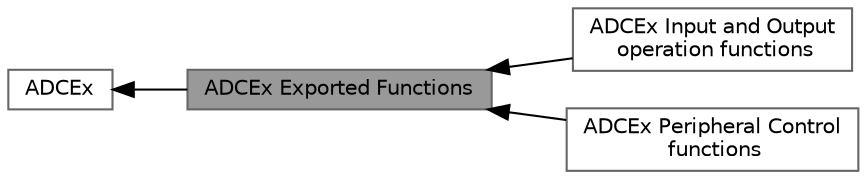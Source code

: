 digraph "ADCEx Exported Functions"
{
 // LATEX_PDF_SIZE
  bgcolor="transparent";
  edge [fontname=Helvetica,fontsize=10,labelfontname=Helvetica,labelfontsize=10];
  node [fontname=Helvetica,fontsize=10,shape=box,height=0.2,width=0.4];
  rankdir=LR;
  Node2 [id="Node000002",label="ADCEx",height=0.2,width=0.4,color="grey40", fillcolor="white", style="filled",URL="$group___a_d_c_ex.html",tooltip="ADC Extended HAL module driver."];
  Node1 [id="Node000001",label="ADCEx Exported Functions",height=0.2,width=0.4,color="gray40", fillcolor="grey60", style="filled", fontcolor="black",tooltip=" "];
  Node3 [id="Node000003",label="ADCEx Input and Output\l operation functions",height=0.2,width=0.4,color="grey40", fillcolor="white", style="filled",URL="$group___a_d_c_ex___exported___functions___group2.html",tooltip=" "];
  Node4 [id="Node000004",label="ADCEx Peripheral Control\l functions",height=0.2,width=0.4,color="grey40", fillcolor="white", style="filled",URL="$group___a_d_c_ex___exported___functions___group3.html",tooltip=" "];
  Node2->Node1 [shape=plaintext, dir="back", style="solid"];
  Node1->Node3 [shape=plaintext, dir="back", style="solid"];
  Node1->Node4 [shape=plaintext, dir="back", style="solid"];
}
